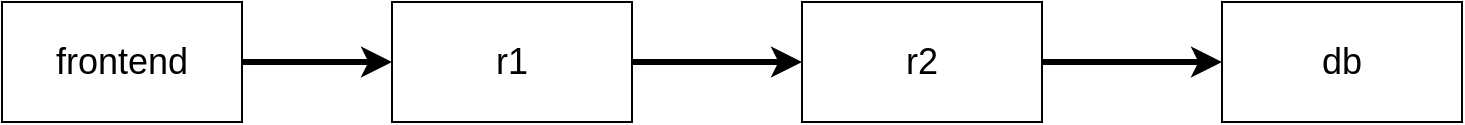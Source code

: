 <mxfile version="22.1.2" type="device">
  <diagram name="Page-1" id="IooTlzXcHhJ_6TUlidn9">
    <mxGraphModel dx="1114" dy="1027" grid="1" gridSize="10" guides="1" tooltips="1" connect="1" arrows="1" fold="1" page="1" pageScale="1" pageWidth="850" pageHeight="1100" math="0" shadow="0">
      <root>
        <mxCell id="0" />
        <mxCell id="1" parent="0" />
        <mxCell id="XKkDL5AFqbUZDsZnsLSn-1" value="&lt;font style=&quot;font-size: 18px;&quot;&gt;frontend&lt;/font&gt;" style="rounded=0;whiteSpace=wrap;html=1;" vertex="1" parent="1">
          <mxGeometry x="100" y="440" width="120" height="60" as="geometry" />
        </mxCell>
        <mxCell id="XKkDL5AFqbUZDsZnsLSn-2" value="&lt;font style=&quot;font-size: 18px;&quot;&gt;db&lt;/font&gt;" style="rounded=0;whiteSpace=wrap;html=1;" vertex="1" parent="1">
          <mxGeometry x="710" y="440" width="120" height="60" as="geometry" />
        </mxCell>
        <mxCell id="XKkDL5AFqbUZDsZnsLSn-4" value="&lt;font style=&quot;font-size: 18px;&quot;&gt;r1&lt;/font&gt;" style="rounded=0;whiteSpace=wrap;html=1;" vertex="1" parent="1">
          <mxGeometry x="295" y="440" width="120" height="60" as="geometry" />
        </mxCell>
        <mxCell id="XKkDL5AFqbUZDsZnsLSn-7" value="&lt;font style=&quot;font-size: 18px;&quot;&gt;r2&lt;/font&gt;" style="rounded=0;whiteSpace=wrap;html=1;" vertex="1" parent="1">
          <mxGeometry x="500" y="440" width="120" height="60" as="geometry" />
        </mxCell>
        <mxCell id="XKkDL5AFqbUZDsZnsLSn-8" value="" style="endArrow=classic;html=1;rounded=0;strokeWidth=3;exitX=1;exitY=0.5;exitDx=0;exitDy=0;entryX=0;entryY=0.5;entryDx=0;entryDy=0;" edge="1" parent="1" source="XKkDL5AFqbUZDsZnsLSn-1" target="XKkDL5AFqbUZDsZnsLSn-4">
          <mxGeometry width="50" height="50" relative="1" as="geometry">
            <mxPoint x="400" y="540" as="sourcePoint" />
            <mxPoint x="270" y="490" as="targetPoint" />
          </mxGeometry>
        </mxCell>
        <mxCell id="XKkDL5AFqbUZDsZnsLSn-9" value="" style="endArrow=classic;html=1;rounded=0;strokeWidth=3;exitX=1;exitY=0.5;exitDx=0;exitDy=0;entryX=0;entryY=0.5;entryDx=0;entryDy=0;" edge="1" parent="1" source="XKkDL5AFqbUZDsZnsLSn-4" target="XKkDL5AFqbUZDsZnsLSn-7">
          <mxGeometry width="50" height="50" relative="1" as="geometry">
            <mxPoint x="230" y="480" as="sourcePoint" />
            <mxPoint x="305" y="480" as="targetPoint" />
          </mxGeometry>
        </mxCell>
        <mxCell id="XKkDL5AFqbUZDsZnsLSn-10" value="" style="endArrow=classic;html=1;rounded=0;strokeWidth=3;exitX=1;exitY=0.5;exitDx=0;exitDy=0;entryX=0;entryY=0.5;entryDx=0;entryDy=0;" edge="1" parent="1" source="XKkDL5AFqbUZDsZnsLSn-7" target="XKkDL5AFqbUZDsZnsLSn-2">
          <mxGeometry width="50" height="50" relative="1" as="geometry">
            <mxPoint x="425" y="480" as="sourcePoint" />
            <mxPoint x="510" y="480" as="targetPoint" />
          </mxGeometry>
        </mxCell>
      </root>
    </mxGraphModel>
  </diagram>
</mxfile>
